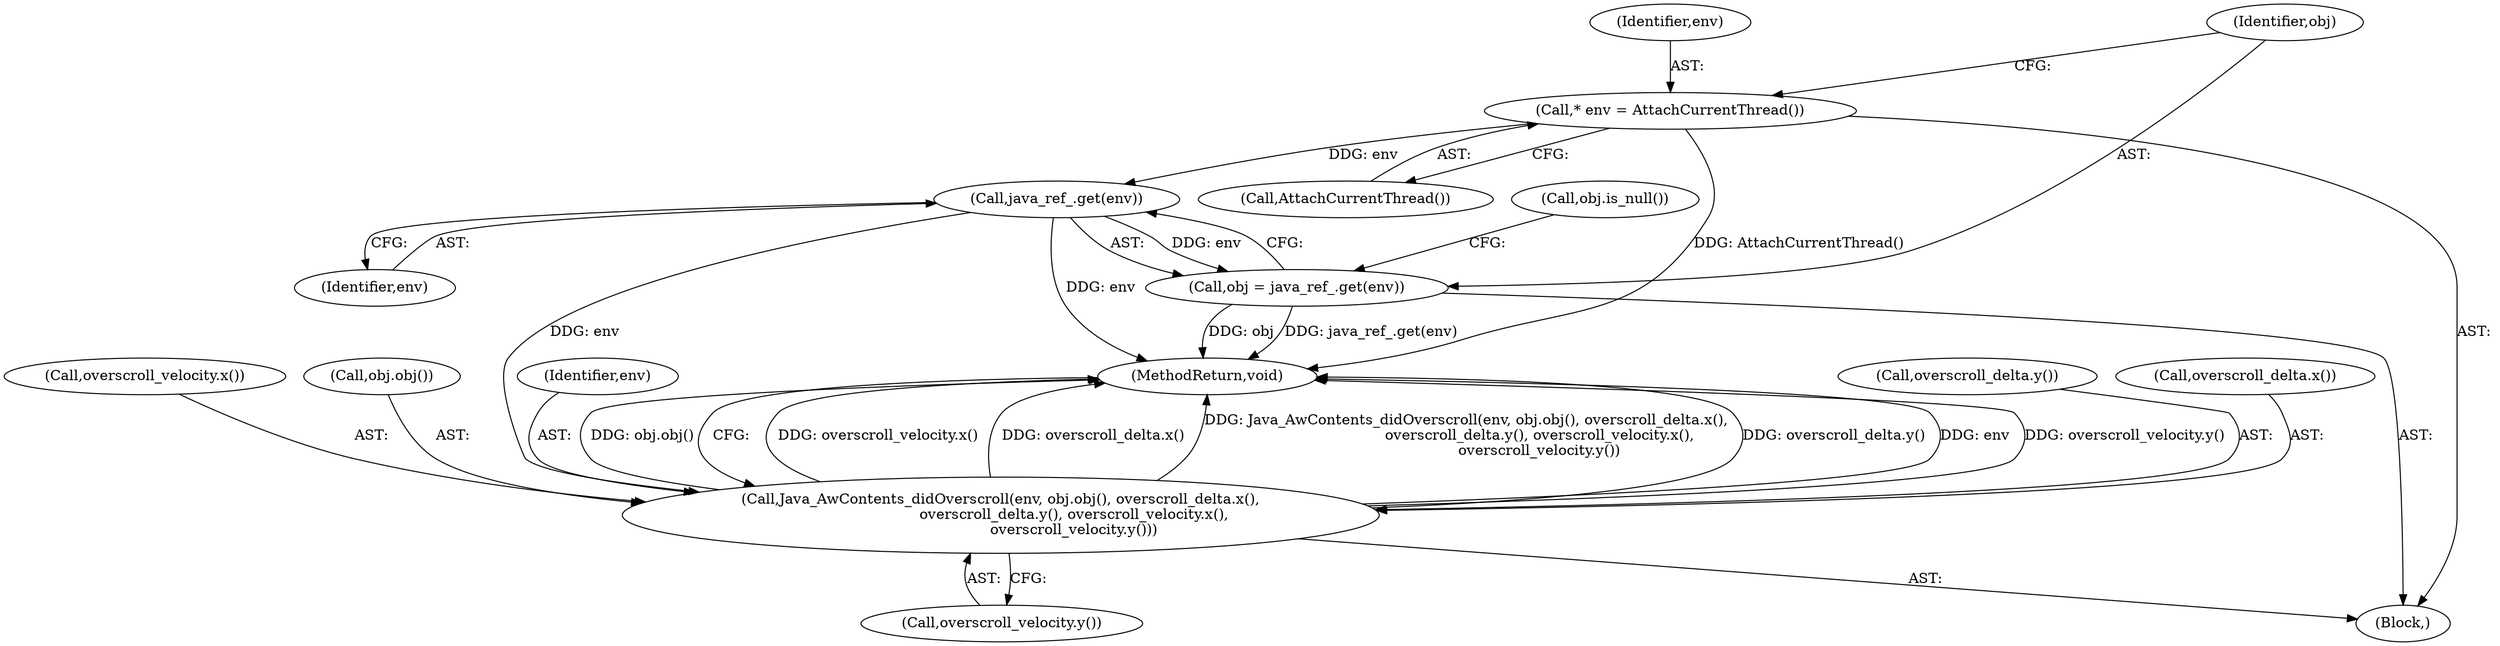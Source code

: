 digraph "0_Chrome_6d9425ec7badda912555d46ea7abcfab81fdd9b9_2@pointer" {
"1000113" [label="(Call,java_ref_.get(env))"];
"1000107" [label="(Call,* env = AttachCurrentThread())"];
"1000111" [label="(Call,obj = java_ref_.get(env))"];
"1000118" [label="(Call,Java_AwContents_didOverscroll(env, obj.obj(), overscroll_delta.x(),\n                                overscroll_delta.y(), overscroll_velocity.x(),\n                                overscroll_velocity.y()))"];
"1000107" [label="(Call,* env = AttachCurrentThread())"];
"1000114" [label="(Identifier,env)"];
"1000113" [label="(Call,java_ref_.get(env))"];
"1000120" [label="(Call,obj.obj())"];
"1000119" [label="(Identifier,env)"];
"1000122" [label="(Call,overscroll_delta.y())"];
"1000121" [label="(Call,overscroll_delta.x())"];
"1000124" [label="(Call,overscroll_velocity.y())"];
"1000116" [label="(Call,obj.is_null())"];
"1000111" [label="(Call,obj = java_ref_.get(env))"];
"1000103" [label="(Block,)"];
"1000125" [label="(MethodReturn,void)"];
"1000109" [label="(Call,AttachCurrentThread())"];
"1000108" [label="(Identifier,env)"];
"1000123" [label="(Call,overscroll_velocity.x())"];
"1000118" [label="(Call,Java_AwContents_didOverscroll(env, obj.obj(), overscroll_delta.x(),\n                                overscroll_delta.y(), overscroll_velocity.x(),\n                                overscroll_velocity.y()))"];
"1000112" [label="(Identifier,obj)"];
"1000113" -> "1000111"  [label="AST: "];
"1000113" -> "1000114"  [label="CFG: "];
"1000114" -> "1000113"  [label="AST: "];
"1000111" -> "1000113"  [label="CFG: "];
"1000113" -> "1000125"  [label="DDG: env"];
"1000113" -> "1000111"  [label="DDG: env"];
"1000107" -> "1000113"  [label="DDG: env"];
"1000113" -> "1000118"  [label="DDG: env"];
"1000107" -> "1000103"  [label="AST: "];
"1000107" -> "1000109"  [label="CFG: "];
"1000108" -> "1000107"  [label="AST: "];
"1000109" -> "1000107"  [label="AST: "];
"1000112" -> "1000107"  [label="CFG: "];
"1000107" -> "1000125"  [label="DDG: AttachCurrentThread()"];
"1000111" -> "1000103"  [label="AST: "];
"1000112" -> "1000111"  [label="AST: "];
"1000116" -> "1000111"  [label="CFG: "];
"1000111" -> "1000125"  [label="DDG: obj"];
"1000111" -> "1000125"  [label="DDG: java_ref_.get(env)"];
"1000118" -> "1000103"  [label="AST: "];
"1000118" -> "1000124"  [label="CFG: "];
"1000119" -> "1000118"  [label="AST: "];
"1000120" -> "1000118"  [label="AST: "];
"1000121" -> "1000118"  [label="AST: "];
"1000122" -> "1000118"  [label="AST: "];
"1000123" -> "1000118"  [label="AST: "];
"1000124" -> "1000118"  [label="AST: "];
"1000125" -> "1000118"  [label="CFG: "];
"1000118" -> "1000125"  [label="DDG: overscroll_velocity.x()"];
"1000118" -> "1000125"  [label="DDG: overscroll_delta.x()"];
"1000118" -> "1000125"  [label="DDG: Java_AwContents_didOverscroll(env, obj.obj(), overscroll_delta.x(),\n                                overscroll_delta.y(), overscroll_velocity.x(),\n                                overscroll_velocity.y())"];
"1000118" -> "1000125"  [label="DDG: overscroll_delta.y()"];
"1000118" -> "1000125"  [label="DDG: env"];
"1000118" -> "1000125"  [label="DDG: overscroll_velocity.y()"];
"1000118" -> "1000125"  [label="DDG: obj.obj()"];
}

